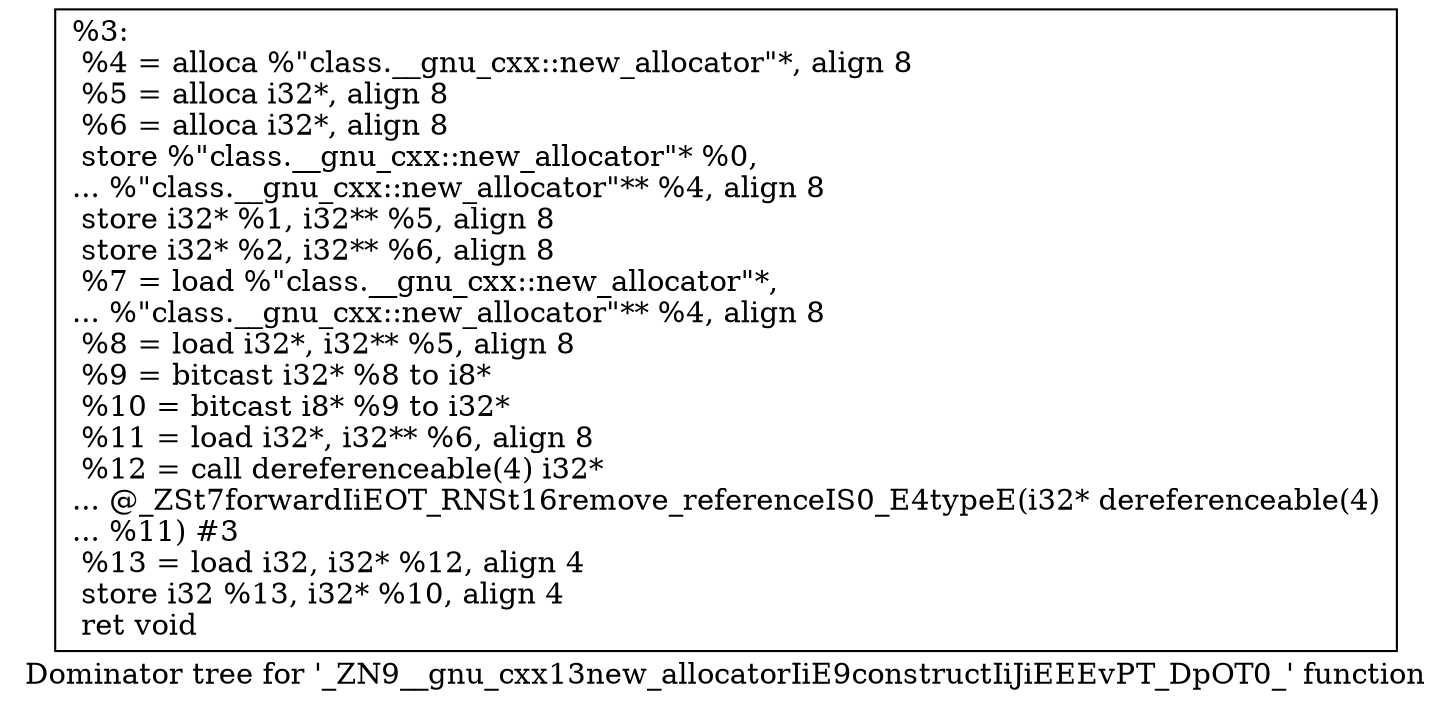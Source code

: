 digraph "Dominator tree for '_ZN9__gnu_cxx13new_allocatorIiE9constructIiJiEEEvPT_DpOT0_' function" {
	label="Dominator tree for '_ZN9__gnu_cxx13new_allocatorIiE9constructIiJiEEEvPT_DpOT0_' function";

	Node0x1473ed0 [shape=record,label="{%3:\l  %4 = alloca %\"class.__gnu_cxx::new_allocator\"*, align 8\l  %5 = alloca i32*, align 8\l  %6 = alloca i32*, align 8\l  store %\"class.__gnu_cxx::new_allocator\"* %0,\l... %\"class.__gnu_cxx::new_allocator\"** %4, align 8\l  store i32* %1, i32** %5, align 8\l  store i32* %2, i32** %6, align 8\l  %7 = load %\"class.__gnu_cxx::new_allocator\"*,\l... %\"class.__gnu_cxx::new_allocator\"** %4, align 8\l  %8 = load i32*, i32** %5, align 8\l  %9 = bitcast i32* %8 to i8*\l  %10 = bitcast i8* %9 to i32*\l  %11 = load i32*, i32** %6, align 8\l  %12 = call dereferenceable(4) i32*\l... @_ZSt7forwardIiEOT_RNSt16remove_referenceIS0_E4typeE(i32* dereferenceable(4)\l... %11) #3\l  %13 = load i32, i32* %12, align 4\l  store i32 %13, i32* %10, align 4\l  ret void\l}"];
}
